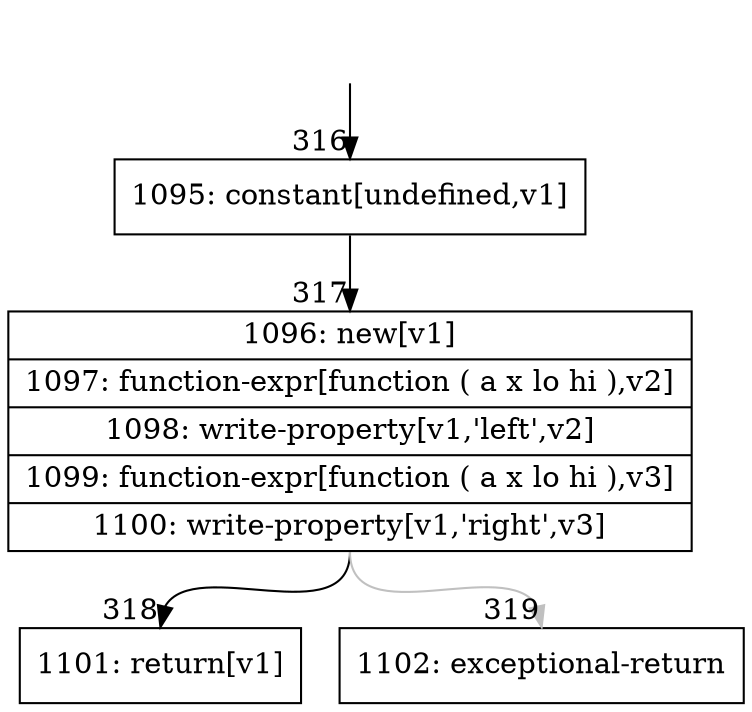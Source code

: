digraph {
rankdir="TD"
BB_entry23[shape=none,label=""];
BB_entry23 -> BB316 [tailport=s, headport=n, headlabel="    316"]
BB316 [shape=record label="{1095: constant[undefined,v1]}" ] 
BB316 -> BB317 [tailport=s, headport=n, headlabel="      317"]
BB317 [shape=record label="{1096: new[v1]|1097: function-expr[function ( a x lo hi ),v2]|1098: write-property[v1,'left',v2]|1099: function-expr[function ( a x lo hi ),v3]|1100: write-property[v1,'right',v3]}" ] 
BB317 -> BB318 [tailport=s, headport=n, headlabel="      318"]
BB317 -> BB319 [tailport=s, headport=n, color=gray, headlabel="      319"]
BB318 [shape=record label="{1101: return[v1]}" ] 
BB319 [shape=record label="{1102: exceptional-return}" ] 
//#$~ 189
}
